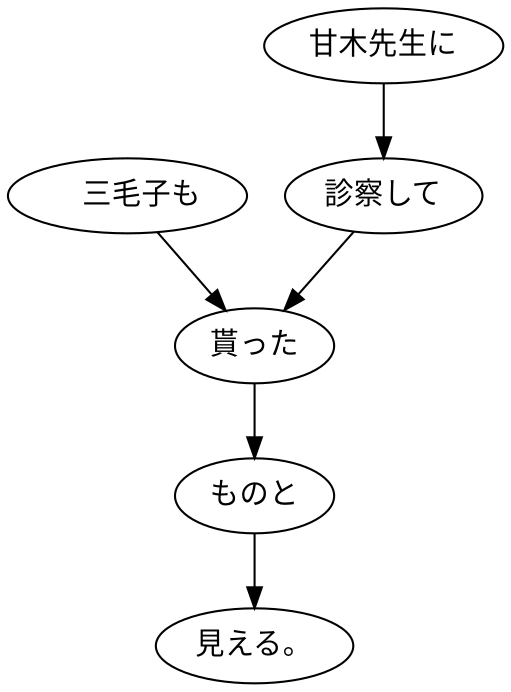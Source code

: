 digraph graph1280 {
	node0 [label="　三毛子も"];
	node1 [label="甘木先生に"];
	node2 [label="診察して"];
	node3 [label="貰った"];
	node4 [label="ものと"];
	node5 [label="見える。"];
	node0 -> node3;
	node1 -> node2;
	node2 -> node3;
	node3 -> node4;
	node4 -> node5;
}
